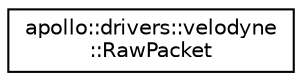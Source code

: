 digraph "Graphical Class Hierarchy"
{
  edge [fontname="Helvetica",fontsize="10",labelfontname="Helvetica",labelfontsize="10"];
  node [fontname="Helvetica",fontsize="10",shape=record];
  rankdir="LR";
  Node1 [label="apollo::drivers::velodyne\l::RawPacket",height=0.2,width=0.4,color="black", fillcolor="white", style="filled",URL="$structapollo_1_1drivers_1_1velodyne_1_1RawPacket.html",tooltip="Raw Velodyne packet. "];
}
